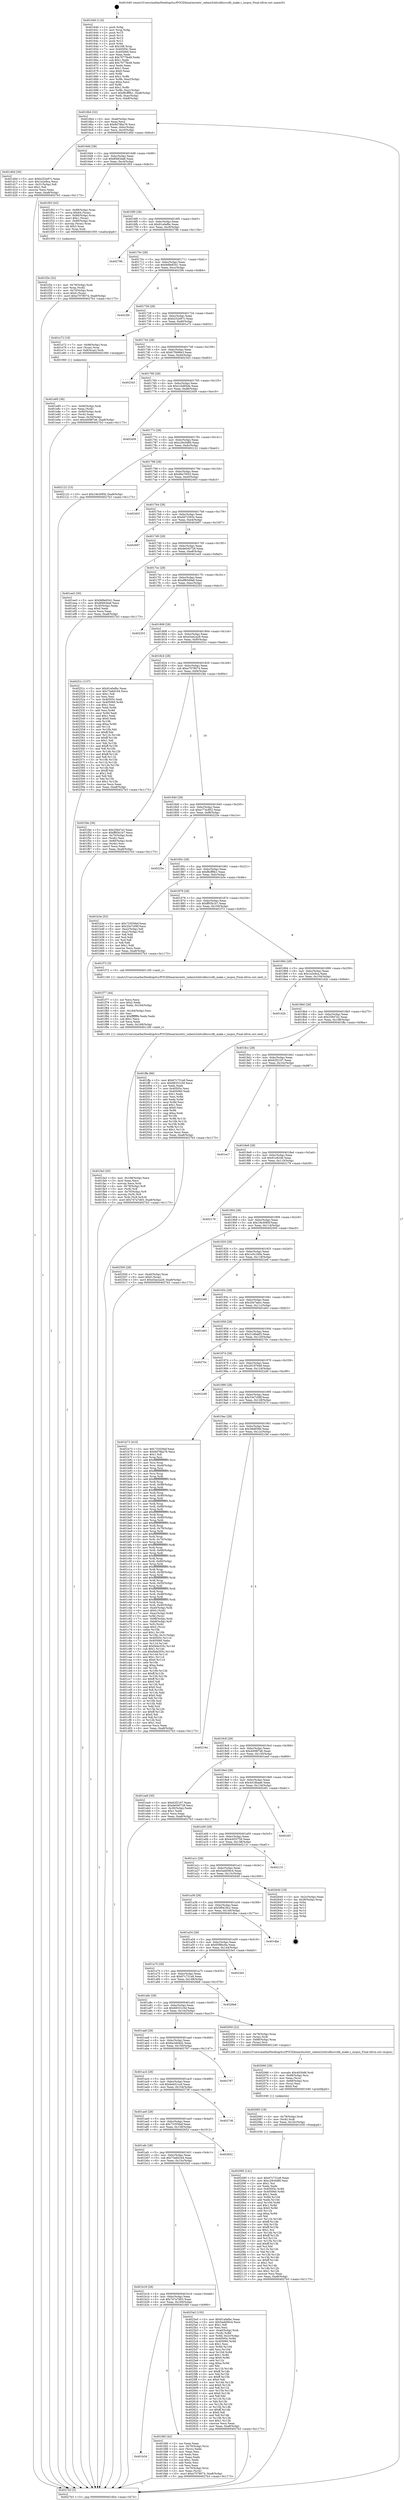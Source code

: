 digraph "0x401640" {
  label = "0x401640 (/mnt/c/Users/mathe/Desktop/tcc/POCII/binaries/extr_radare2shlrsdbsrccdb_make.c_incpos_Final-ollvm.out::main(0))"
  labelloc = "t"
  node[shape=record]

  Entry [label="",width=0.3,height=0.3,shape=circle,fillcolor=black,style=filled]
  "0x4016b4" [label="{
     0x4016b4 [32]\l
     | [instrs]\l
     &nbsp;&nbsp;0x4016b4 \<+6\>: mov -0xa8(%rbp),%eax\l
     &nbsp;&nbsp;0x4016ba \<+2\>: mov %eax,%ecx\l
     &nbsp;&nbsp;0x4016bc \<+6\>: sub $0x8d78ba76,%ecx\l
     &nbsp;&nbsp;0x4016c2 \<+6\>: mov %eax,-0xbc(%rbp)\l
     &nbsp;&nbsp;0x4016c8 \<+6\>: mov %ecx,-0xc0(%rbp)\l
     &nbsp;&nbsp;0x4016ce \<+6\>: je 0000000000401d0d \<main+0x6cd\>\l
  }"]
  "0x401d0d" [label="{
     0x401d0d [30]\l
     | [instrs]\l
     &nbsp;&nbsp;0x401d0d \<+5\>: mov $0xb252e97c,%eax\l
     &nbsp;&nbsp;0x401d12 \<+5\>: mov $0x1a2e9ca,%ecx\l
     &nbsp;&nbsp;0x401d17 \<+3\>: mov -0x31(%rbp),%dl\l
     &nbsp;&nbsp;0x401d1a \<+3\>: test $0x1,%dl\l
     &nbsp;&nbsp;0x401d1d \<+3\>: cmovne %ecx,%eax\l
     &nbsp;&nbsp;0x401d20 \<+6\>: mov %eax,-0xa8(%rbp)\l
     &nbsp;&nbsp;0x401d26 \<+5\>: jmp 00000000004027b3 \<main+0x1173\>\l
  }"]
  "0x4016d4" [label="{
     0x4016d4 [28]\l
     | [instrs]\l
     &nbsp;&nbsp;0x4016d4 \<+5\>: jmp 00000000004016d9 \<main+0x99\>\l
     &nbsp;&nbsp;0x4016d9 \<+6\>: mov -0xbc(%rbp),%eax\l
     &nbsp;&nbsp;0x4016df \<+5\>: sub $0x8f483da6,%eax\l
     &nbsp;&nbsp;0x4016e4 \<+6\>: mov %eax,-0xc4(%rbp)\l
     &nbsp;&nbsp;0x4016ea \<+6\>: je 0000000000401f03 \<main+0x8c3\>\l
  }"]
  Exit [label="",width=0.3,height=0.3,shape=circle,fillcolor=black,style=filled,peripheries=2]
  "0x401f03" [label="{
     0x401f03 [43]\l
     | [instrs]\l
     &nbsp;&nbsp;0x401f03 \<+7\>: mov -0x88(%rbp),%rax\l
     &nbsp;&nbsp;0x401f0a \<+7\>: movq $0x64,(%rax)\l
     &nbsp;&nbsp;0x401f11 \<+4\>: mov -0x80(%rbp),%rax\l
     &nbsp;&nbsp;0x401f15 \<+6\>: movl $0x1,(%rax)\l
     &nbsp;&nbsp;0x401f1b \<+4\>: mov -0x80(%rbp),%rax\l
     &nbsp;&nbsp;0x401f1f \<+3\>: movslq (%rax),%rax\l
     &nbsp;&nbsp;0x401f22 \<+4\>: shl $0x3,%rax\l
     &nbsp;&nbsp;0x401f26 \<+3\>: mov %rax,%rdi\l
     &nbsp;&nbsp;0x401f29 \<+5\>: call 0000000000401050 \<malloc@plt\>\l
     | [calls]\l
     &nbsp;&nbsp;0x401050 \{1\} (unknown)\l
  }"]
  "0x4016f0" [label="{
     0x4016f0 [28]\l
     | [instrs]\l
     &nbsp;&nbsp;0x4016f0 \<+5\>: jmp 00000000004016f5 \<main+0xb5\>\l
     &nbsp;&nbsp;0x4016f5 \<+6\>: mov -0xbc(%rbp),%eax\l
     &nbsp;&nbsp;0x4016fb \<+5\>: sub $0x91a0efbc,%eax\l
     &nbsp;&nbsp;0x401700 \<+6\>: mov %eax,-0xc8(%rbp)\l
     &nbsp;&nbsp;0x401706 \<+6\>: je 000000000040279b \<main+0x115b\>\l
  }"]
  "0x402095" [label="{
     0x402095 [141]\l
     | [instrs]\l
     &nbsp;&nbsp;0x402095 \<+5\>: mov $0x67c731a9,%eax\l
     &nbsp;&nbsp;0x40209a \<+5\>: mov $0xc29c0d80,%esi\l
     &nbsp;&nbsp;0x40209f \<+2\>: mov $0x1,%cl\l
     &nbsp;&nbsp;0x4020a1 \<+2\>: xor %edx,%edx\l
     &nbsp;&nbsp;0x4020a3 \<+8\>: mov 0x40505c,%r8d\l
     &nbsp;&nbsp;0x4020ab \<+8\>: mov 0x405060,%r9d\l
     &nbsp;&nbsp;0x4020b3 \<+3\>: sub $0x1,%edx\l
     &nbsp;&nbsp;0x4020b6 \<+3\>: mov %r8d,%r10d\l
     &nbsp;&nbsp;0x4020b9 \<+3\>: add %edx,%r10d\l
     &nbsp;&nbsp;0x4020bc \<+4\>: imul %r10d,%r8d\l
     &nbsp;&nbsp;0x4020c0 \<+4\>: and $0x1,%r8d\l
     &nbsp;&nbsp;0x4020c4 \<+4\>: cmp $0x0,%r8d\l
     &nbsp;&nbsp;0x4020c8 \<+4\>: sete %r11b\l
     &nbsp;&nbsp;0x4020cc \<+4\>: cmp $0xa,%r9d\l
     &nbsp;&nbsp;0x4020d0 \<+3\>: setl %bl\l
     &nbsp;&nbsp;0x4020d3 \<+3\>: mov %r11b,%r14b\l
     &nbsp;&nbsp;0x4020d6 \<+4\>: xor $0xff,%r14b\l
     &nbsp;&nbsp;0x4020da \<+3\>: mov %bl,%r15b\l
     &nbsp;&nbsp;0x4020dd \<+4\>: xor $0xff,%r15b\l
     &nbsp;&nbsp;0x4020e1 \<+3\>: xor $0x1,%cl\l
     &nbsp;&nbsp;0x4020e4 \<+3\>: mov %r14b,%r12b\l
     &nbsp;&nbsp;0x4020e7 \<+4\>: and $0xff,%r12b\l
     &nbsp;&nbsp;0x4020eb \<+3\>: and %cl,%r11b\l
     &nbsp;&nbsp;0x4020ee \<+3\>: mov %r15b,%r13b\l
     &nbsp;&nbsp;0x4020f1 \<+4\>: and $0xff,%r13b\l
     &nbsp;&nbsp;0x4020f5 \<+2\>: and %cl,%bl\l
     &nbsp;&nbsp;0x4020f7 \<+3\>: or %r11b,%r12b\l
     &nbsp;&nbsp;0x4020fa \<+3\>: or %bl,%r13b\l
     &nbsp;&nbsp;0x4020fd \<+3\>: xor %r13b,%r12b\l
     &nbsp;&nbsp;0x402100 \<+3\>: or %r15b,%r14b\l
     &nbsp;&nbsp;0x402103 \<+4\>: xor $0xff,%r14b\l
     &nbsp;&nbsp;0x402107 \<+3\>: or $0x1,%cl\l
     &nbsp;&nbsp;0x40210a \<+3\>: and %cl,%r14b\l
     &nbsp;&nbsp;0x40210d \<+3\>: or %r14b,%r12b\l
     &nbsp;&nbsp;0x402110 \<+4\>: test $0x1,%r12b\l
     &nbsp;&nbsp;0x402114 \<+3\>: cmovne %esi,%eax\l
     &nbsp;&nbsp;0x402117 \<+6\>: mov %eax,-0xa8(%rbp)\l
     &nbsp;&nbsp;0x40211d \<+5\>: jmp 00000000004027b3 \<main+0x1173\>\l
  }"]
  "0x40279b" [label="{
     0x40279b\l
  }", style=dashed]
  "0x40170c" [label="{
     0x40170c [28]\l
     | [instrs]\l
     &nbsp;&nbsp;0x40170c \<+5\>: jmp 0000000000401711 \<main+0xd1\>\l
     &nbsp;&nbsp;0x401711 \<+6\>: mov -0xbc(%rbp),%eax\l
     &nbsp;&nbsp;0x401717 \<+5\>: sub $0x9d9e8341,%eax\l
     &nbsp;&nbsp;0x40171c \<+6\>: mov %eax,-0xcc(%rbp)\l
     &nbsp;&nbsp;0x401722 \<+6\>: je 00000000004023f4 \<main+0xdb4\>\l
  }"]
  "0x402083" [label="{
     0x402083 [18]\l
     | [instrs]\l
     &nbsp;&nbsp;0x402083 \<+4\>: mov -0x78(%rbp),%rdi\l
     &nbsp;&nbsp;0x402087 \<+3\>: mov (%rdi),%rdi\l
     &nbsp;&nbsp;0x40208a \<+6\>: mov %eax,-0x16c(%rbp)\l
     &nbsp;&nbsp;0x402090 \<+5\>: call 0000000000401030 \<free@plt\>\l
     | [calls]\l
     &nbsp;&nbsp;0x401030 \{1\} (unknown)\l
  }"]
  "0x4023f4" [label="{
     0x4023f4\l
  }", style=dashed]
  "0x401728" [label="{
     0x401728 [28]\l
     | [instrs]\l
     &nbsp;&nbsp;0x401728 \<+5\>: jmp 000000000040172d \<main+0xed\>\l
     &nbsp;&nbsp;0x40172d \<+6\>: mov -0xbc(%rbp),%eax\l
     &nbsp;&nbsp;0x401733 \<+5\>: sub $0xb252e97c,%eax\l
     &nbsp;&nbsp;0x401738 \<+6\>: mov %eax,-0xd0(%rbp)\l
     &nbsp;&nbsp;0x40173e \<+6\>: je 0000000000401e72 \<main+0x832\>\l
  }"]
  "0x402066" [label="{
     0x402066 [29]\l
     | [instrs]\l
     &nbsp;&nbsp;0x402066 \<+10\>: movabs $0x4030d6,%rdi\l
     &nbsp;&nbsp;0x402070 \<+4\>: mov -0x68(%rbp),%rsi\l
     &nbsp;&nbsp;0x402074 \<+2\>: mov %eax,(%rsi)\l
     &nbsp;&nbsp;0x402076 \<+4\>: mov -0x68(%rbp),%rsi\l
     &nbsp;&nbsp;0x40207a \<+2\>: mov (%rsi),%esi\l
     &nbsp;&nbsp;0x40207c \<+2\>: mov $0x0,%al\l
     &nbsp;&nbsp;0x40207e \<+5\>: call 0000000000401040 \<printf@plt\>\l
     | [calls]\l
     &nbsp;&nbsp;0x401040 \{1\} (unknown)\l
  }"]
  "0x401e72" [label="{
     0x401e72 [19]\l
     | [instrs]\l
     &nbsp;&nbsp;0x401e72 \<+7\>: mov -0x98(%rbp),%rax\l
     &nbsp;&nbsp;0x401e79 \<+3\>: mov (%rax),%rax\l
     &nbsp;&nbsp;0x401e7c \<+4\>: mov 0x8(%rax),%rdi\l
     &nbsp;&nbsp;0x401e80 \<+5\>: call 0000000000401060 \<atoi@plt\>\l
     | [calls]\l
     &nbsp;&nbsp;0x401060 \{1\} (unknown)\l
  }"]
  "0x401744" [label="{
     0x401744 [28]\l
     | [instrs]\l
     &nbsp;&nbsp;0x401744 \<+5\>: jmp 0000000000401749 \<main+0x109\>\l
     &nbsp;&nbsp;0x401749 \<+6\>: mov -0xbc(%rbp),%eax\l
     &nbsp;&nbsp;0x40174f \<+5\>: sub $0xb75b96e3,%eax\l
     &nbsp;&nbsp;0x401754 \<+6\>: mov %eax,-0xd4(%rbp)\l
     &nbsp;&nbsp;0x40175a \<+6\>: je 0000000000402343 \<main+0xd03\>\l
  }"]
  "0x401b34" [label="{
     0x401b34\l
  }", style=dashed]
  "0x402343" [label="{
     0x402343\l
  }", style=dashed]
  "0x401760" [label="{
     0x401760 [28]\l
     | [instrs]\l
     &nbsp;&nbsp;0x401760 \<+5\>: jmp 0000000000401765 \<main+0x125\>\l
     &nbsp;&nbsp;0x401765 \<+6\>: mov -0xbc(%rbp),%eax\l
     &nbsp;&nbsp;0x40176b \<+5\>: sub $0xc1bd95de,%eax\l
     &nbsp;&nbsp;0x401770 \<+6\>: mov %eax,-0xd8(%rbp)\l
     &nbsp;&nbsp;0x401776 \<+6\>: je 0000000000402459 \<main+0xe19\>\l
  }"]
  "0x401fd0" [label="{
     0x401fd0 [42]\l
     | [instrs]\l
     &nbsp;&nbsp;0x401fd0 \<+2\>: xor %eax,%eax\l
     &nbsp;&nbsp;0x401fd2 \<+4\>: mov -0x70(%rbp),%rcx\l
     &nbsp;&nbsp;0x401fd6 \<+2\>: mov (%rcx),%edx\l
     &nbsp;&nbsp;0x401fd8 \<+2\>: mov %eax,%esi\l
     &nbsp;&nbsp;0x401fda \<+2\>: sub %edx,%esi\l
     &nbsp;&nbsp;0x401fdc \<+2\>: mov %eax,%edx\l
     &nbsp;&nbsp;0x401fde \<+3\>: sub $0x1,%edx\l
     &nbsp;&nbsp;0x401fe1 \<+2\>: add %edx,%esi\l
     &nbsp;&nbsp;0x401fe3 \<+2\>: sub %esi,%eax\l
     &nbsp;&nbsp;0x401fe5 \<+4\>: mov -0x70(%rbp),%rcx\l
     &nbsp;&nbsp;0x401fe9 \<+2\>: mov %eax,(%rcx)\l
     &nbsp;&nbsp;0x401feb \<+10\>: movl $0xe7078074,-0xa8(%rbp)\l
     &nbsp;&nbsp;0x401ff5 \<+5\>: jmp 00000000004027b3 \<main+0x1173\>\l
  }"]
  "0x402459" [label="{
     0x402459\l
  }", style=dashed]
  "0x40177c" [label="{
     0x40177c [28]\l
     | [instrs]\l
     &nbsp;&nbsp;0x40177c \<+5\>: jmp 0000000000401781 \<main+0x141\>\l
     &nbsp;&nbsp;0x401781 \<+6\>: mov -0xbc(%rbp),%eax\l
     &nbsp;&nbsp;0x401787 \<+5\>: sub $0xc29c0d80,%eax\l
     &nbsp;&nbsp;0x40178c \<+6\>: mov %eax,-0xdc(%rbp)\l
     &nbsp;&nbsp;0x401792 \<+6\>: je 0000000000402122 \<main+0xae2\>\l
  }"]
  "0x401b18" [label="{
     0x401b18 [28]\l
     | [instrs]\l
     &nbsp;&nbsp;0x401b18 \<+5\>: jmp 0000000000401b1d \<main+0x4dd\>\l
     &nbsp;&nbsp;0x401b1d \<+6\>: mov -0xbc(%rbp),%eax\l
     &nbsp;&nbsp;0x401b23 \<+5\>: sub $0x747a7d03,%eax\l
     &nbsp;&nbsp;0x401b28 \<+6\>: mov %eax,-0x160(%rbp)\l
     &nbsp;&nbsp;0x401b2e \<+6\>: je 0000000000401fd0 \<main+0x990\>\l
  }"]
  "0x402122" [label="{
     0x402122 [15]\l
     | [instrs]\l
     &nbsp;&nbsp;0x402122 \<+10\>: movl $0x19e3085f,-0xa8(%rbp)\l
     &nbsp;&nbsp;0x40212c \<+5\>: jmp 00000000004027b3 \<main+0x1173\>\l
  }"]
  "0x401798" [label="{
     0x401798 [28]\l
     | [instrs]\l
     &nbsp;&nbsp;0x401798 \<+5\>: jmp 000000000040179d \<main+0x15d\>\l
     &nbsp;&nbsp;0x40179d \<+6\>: mov -0xbc(%rbp),%eax\l
     &nbsp;&nbsp;0x4017a3 \<+5\>: sub $0xd6a7f453,%eax\l
     &nbsp;&nbsp;0x4017a8 \<+6\>: mov %eax,-0xe0(%rbp)\l
     &nbsp;&nbsp;0x4017ae \<+6\>: je 0000000000402403 \<main+0xdc3\>\l
  }"]
  "0x4025a5" [label="{
     0x4025a5 [155]\l
     | [instrs]\l
     &nbsp;&nbsp;0x4025a5 \<+5\>: mov $0x91a0efbc,%eax\l
     &nbsp;&nbsp;0x4025aa \<+5\>: mov $0x5add56c4,%ecx\l
     &nbsp;&nbsp;0x4025af \<+2\>: mov $0x1,%dl\l
     &nbsp;&nbsp;0x4025b1 \<+2\>: xor %esi,%esi\l
     &nbsp;&nbsp;0x4025b3 \<+7\>: mov -0xa0(%rbp),%rdi\l
     &nbsp;&nbsp;0x4025ba \<+3\>: mov (%rdi),%r8d\l
     &nbsp;&nbsp;0x4025bd \<+4\>: mov %r8d,-0x2c(%rbp)\l
     &nbsp;&nbsp;0x4025c1 \<+8\>: mov 0x40505c,%r8d\l
     &nbsp;&nbsp;0x4025c9 \<+8\>: mov 0x405060,%r9d\l
     &nbsp;&nbsp;0x4025d1 \<+3\>: sub $0x1,%esi\l
     &nbsp;&nbsp;0x4025d4 \<+3\>: mov %r8d,%r10d\l
     &nbsp;&nbsp;0x4025d7 \<+3\>: add %esi,%r10d\l
     &nbsp;&nbsp;0x4025da \<+4\>: imul %r10d,%r8d\l
     &nbsp;&nbsp;0x4025de \<+4\>: and $0x1,%r8d\l
     &nbsp;&nbsp;0x4025e2 \<+4\>: cmp $0x0,%r8d\l
     &nbsp;&nbsp;0x4025e6 \<+4\>: sete %r11b\l
     &nbsp;&nbsp;0x4025ea \<+4\>: cmp $0xa,%r9d\l
     &nbsp;&nbsp;0x4025ee \<+3\>: setl %bl\l
     &nbsp;&nbsp;0x4025f1 \<+3\>: mov %r11b,%r14b\l
     &nbsp;&nbsp;0x4025f4 \<+4\>: xor $0xff,%r14b\l
     &nbsp;&nbsp;0x4025f8 \<+3\>: mov %bl,%r15b\l
     &nbsp;&nbsp;0x4025fb \<+4\>: xor $0xff,%r15b\l
     &nbsp;&nbsp;0x4025ff \<+3\>: xor $0x0,%dl\l
     &nbsp;&nbsp;0x402602 \<+3\>: mov %r14b,%r12b\l
     &nbsp;&nbsp;0x402605 \<+4\>: and $0x0,%r12b\l
     &nbsp;&nbsp;0x402609 \<+3\>: and %dl,%r11b\l
     &nbsp;&nbsp;0x40260c \<+3\>: mov %r15b,%r13b\l
     &nbsp;&nbsp;0x40260f \<+4\>: and $0x0,%r13b\l
     &nbsp;&nbsp;0x402613 \<+2\>: and %dl,%bl\l
     &nbsp;&nbsp;0x402615 \<+3\>: or %r11b,%r12b\l
     &nbsp;&nbsp;0x402618 \<+3\>: or %bl,%r13b\l
     &nbsp;&nbsp;0x40261b \<+3\>: xor %r13b,%r12b\l
     &nbsp;&nbsp;0x40261e \<+3\>: or %r15b,%r14b\l
     &nbsp;&nbsp;0x402621 \<+4\>: xor $0xff,%r14b\l
     &nbsp;&nbsp;0x402625 \<+3\>: or $0x0,%dl\l
     &nbsp;&nbsp;0x402628 \<+3\>: and %dl,%r14b\l
     &nbsp;&nbsp;0x40262b \<+3\>: or %r14b,%r12b\l
     &nbsp;&nbsp;0x40262e \<+4\>: test $0x1,%r12b\l
     &nbsp;&nbsp;0x402632 \<+3\>: cmovne %ecx,%eax\l
     &nbsp;&nbsp;0x402635 \<+6\>: mov %eax,-0xa8(%rbp)\l
     &nbsp;&nbsp;0x40263b \<+5\>: jmp 00000000004027b3 \<main+0x1173\>\l
  }"]
  "0x402403" [label="{
     0x402403\l
  }", style=dashed]
  "0x4017b4" [label="{
     0x4017b4 [28]\l
     | [instrs]\l
     &nbsp;&nbsp;0x4017b4 \<+5\>: jmp 00000000004017b9 \<main+0x179\>\l
     &nbsp;&nbsp;0x4017b9 \<+6\>: mov -0xbc(%rbp),%eax\l
     &nbsp;&nbsp;0x4017bf \<+5\>: sub $0xdd72363c,%eax\l
     &nbsp;&nbsp;0x4017c4 \<+6\>: mov %eax,-0xe4(%rbp)\l
     &nbsp;&nbsp;0x4017ca \<+6\>: je 0000000000402697 \<main+0x1057\>\l
  }"]
  "0x401afc" [label="{
     0x401afc [28]\l
     | [instrs]\l
     &nbsp;&nbsp;0x401afc \<+5\>: jmp 0000000000401b01 \<main+0x4c1\>\l
     &nbsp;&nbsp;0x401b01 \<+6\>: mov -0xbc(%rbp),%eax\l
     &nbsp;&nbsp;0x401b07 \<+5\>: sub $0x73a6d164,%eax\l
     &nbsp;&nbsp;0x401b0c \<+6\>: mov %eax,-0x15c(%rbp)\l
     &nbsp;&nbsp;0x401b12 \<+6\>: je 00000000004025a5 \<main+0xf65\>\l
  }"]
  "0x402697" [label="{
     0x402697\l
  }", style=dashed]
  "0x4017d0" [label="{
     0x4017d0 [28]\l
     | [instrs]\l
     &nbsp;&nbsp;0x4017d0 \<+5\>: jmp 00000000004017d5 \<main+0x195\>\l
     &nbsp;&nbsp;0x4017d5 \<+6\>: mov -0xbc(%rbp),%eax\l
     &nbsp;&nbsp;0x4017db \<+5\>: sub $0xde040728,%eax\l
     &nbsp;&nbsp;0x4017e0 \<+6\>: mov %eax,-0xe8(%rbp)\l
     &nbsp;&nbsp;0x4017e6 \<+6\>: je 0000000000401ee5 \<main+0x8a5\>\l
  }"]
  "0x402652" [label="{
     0x402652\l
  }", style=dashed]
  "0x401ee5" [label="{
     0x401ee5 [30]\l
     | [instrs]\l
     &nbsp;&nbsp;0x401ee5 \<+5\>: mov $0x9d9e8341,%eax\l
     &nbsp;&nbsp;0x401eea \<+5\>: mov $0x8f483da6,%ecx\l
     &nbsp;&nbsp;0x401eef \<+3\>: mov -0x30(%rbp),%edx\l
     &nbsp;&nbsp;0x401ef2 \<+3\>: cmp $0x0,%edx\l
     &nbsp;&nbsp;0x401ef5 \<+3\>: cmove %ecx,%eax\l
     &nbsp;&nbsp;0x401ef8 \<+6\>: mov %eax,-0xa8(%rbp)\l
     &nbsp;&nbsp;0x401efe \<+5\>: jmp 00000000004027b3 \<main+0x1173\>\l
  }"]
  "0x4017ec" [label="{
     0x4017ec [28]\l
     | [instrs]\l
     &nbsp;&nbsp;0x4017ec \<+5\>: jmp 00000000004017f1 \<main+0x1b1\>\l
     &nbsp;&nbsp;0x4017f1 \<+6\>: mov -0xbc(%rbp),%eax\l
     &nbsp;&nbsp;0x4017f7 \<+5\>: sub $0xdf6049a8,%eax\l
     &nbsp;&nbsp;0x4017fc \<+6\>: mov %eax,-0xec(%rbp)\l
     &nbsp;&nbsp;0x401802 \<+6\>: je 0000000000402203 \<main+0xbc3\>\l
  }"]
  "0x401ae0" [label="{
     0x401ae0 [28]\l
     | [instrs]\l
     &nbsp;&nbsp;0x401ae0 \<+5\>: jmp 0000000000401ae5 \<main+0x4a5\>\l
     &nbsp;&nbsp;0x401ae5 \<+6\>: mov -0xbc(%rbp),%eax\l
     &nbsp;&nbsp;0x401aeb \<+5\>: sub $0x733556ef,%eax\l
     &nbsp;&nbsp;0x401af0 \<+6\>: mov %eax,-0x158(%rbp)\l
     &nbsp;&nbsp;0x401af6 \<+6\>: je 0000000000402652 \<main+0x1012\>\l
  }"]
  "0x402203" [label="{
     0x402203\l
  }", style=dashed]
  "0x401808" [label="{
     0x401808 [28]\l
     | [instrs]\l
     &nbsp;&nbsp;0x401808 \<+5\>: jmp 000000000040180d \<main+0x1cd\>\l
     &nbsp;&nbsp;0x40180d \<+6\>: mov -0xbc(%rbp),%eax\l
     &nbsp;&nbsp;0x401813 \<+5\>: sub $0xe5ae2a28,%eax\l
     &nbsp;&nbsp;0x401818 \<+6\>: mov %eax,-0xf0(%rbp)\l
     &nbsp;&nbsp;0x40181e \<+6\>: je 000000000040251c \<main+0xedc\>\l
  }"]
  "0x402736" [label="{
     0x402736\l
  }", style=dashed]
  "0x40251c" [label="{
     0x40251c [137]\l
     | [instrs]\l
     &nbsp;&nbsp;0x40251c \<+5\>: mov $0x91a0efbc,%eax\l
     &nbsp;&nbsp;0x402521 \<+5\>: mov $0x73a6d164,%ecx\l
     &nbsp;&nbsp;0x402526 \<+2\>: mov $0x1,%dl\l
     &nbsp;&nbsp;0x402528 \<+2\>: xor %esi,%esi\l
     &nbsp;&nbsp;0x40252a \<+7\>: mov 0x40505c,%edi\l
     &nbsp;&nbsp;0x402531 \<+8\>: mov 0x405060,%r8d\l
     &nbsp;&nbsp;0x402539 \<+3\>: sub $0x1,%esi\l
     &nbsp;&nbsp;0x40253c \<+3\>: mov %edi,%r9d\l
     &nbsp;&nbsp;0x40253f \<+3\>: add %esi,%r9d\l
     &nbsp;&nbsp;0x402542 \<+4\>: imul %r9d,%edi\l
     &nbsp;&nbsp;0x402546 \<+3\>: and $0x1,%edi\l
     &nbsp;&nbsp;0x402549 \<+3\>: cmp $0x0,%edi\l
     &nbsp;&nbsp;0x40254c \<+4\>: sete %r10b\l
     &nbsp;&nbsp;0x402550 \<+4\>: cmp $0xa,%r8d\l
     &nbsp;&nbsp;0x402554 \<+4\>: setl %r11b\l
     &nbsp;&nbsp;0x402558 \<+3\>: mov %r10b,%bl\l
     &nbsp;&nbsp;0x40255b \<+3\>: xor $0xff,%bl\l
     &nbsp;&nbsp;0x40255e \<+3\>: mov %r11b,%r14b\l
     &nbsp;&nbsp;0x402561 \<+4\>: xor $0xff,%r14b\l
     &nbsp;&nbsp;0x402565 \<+3\>: xor $0x1,%dl\l
     &nbsp;&nbsp;0x402568 \<+3\>: mov %bl,%r15b\l
     &nbsp;&nbsp;0x40256b \<+4\>: and $0xff,%r15b\l
     &nbsp;&nbsp;0x40256f \<+3\>: and %dl,%r10b\l
     &nbsp;&nbsp;0x402572 \<+3\>: mov %r14b,%r12b\l
     &nbsp;&nbsp;0x402575 \<+4\>: and $0xff,%r12b\l
     &nbsp;&nbsp;0x402579 \<+3\>: and %dl,%r11b\l
     &nbsp;&nbsp;0x40257c \<+3\>: or %r10b,%r15b\l
     &nbsp;&nbsp;0x40257f \<+3\>: or %r11b,%r12b\l
     &nbsp;&nbsp;0x402582 \<+3\>: xor %r12b,%r15b\l
     &nbsp;&nbsp;0x402585 \<+3\>: or %r14b,%bl\l
     &nbsp;&nbsp;0x402588 \<+3\>: xor $0xff,%bl\l
     &nbsp;&nbsp;0x40258b \<+3\>: or $0x1,%dl\l
     &nbsp;&nbsp;0x40258e \<+2\>: and %dl,%bl\l
     &nbsp;&nbsp;0x402590 \<+3\>: or %bl,%r15b\l
     &nbsp;&nbsp;0x402593 \<+4\>: test $0x1,%r15b\l
     &nbsp;&nbsp;0x402597 \<+3\>: cmovne %ecx,%eax\l
     &nbsp;&nbsp;0x40259a \<+6\>: mov %eax,-0xa8(%rbp)\l
     &nbsp;&nbsp;0x4025a0 \<+5\>: jmp 00000000004027b3 \<main+0x1173\>\l
  }"]
  "0x401824" [label="{
     0x401824 [28]\l
     | [instrs]\l
     &nbsp;&nbsp;0x401824 \<+5\>: jmp 0000000000401829 \<main+0x1e9\>\l
     &nbsp;&nbsp;0x401829 \<+6\>: mov -0xbc(%rbp),%eax\l
     &nbsp;&nbsp;0x40182f \<+5\>: sub $0xe7078074,%eax\l
     &nbsp;&nbsp;0x401834 \<+6\>: mov %eax,-0xf4(%rbp)\l
     &nbsp;&nbsp;0x40183a \<+6\>: je 0000000000401f4e \<main+0x90e\>\l
  }"]
  "0x401ac4" [label="{
     0x401ac4 [28]\l
     | [instrs]\l
     &nbsp;&nbsp;0x401ac4 \<+5\>: jmp 0000000000401ac9 \<main+0x489\>\l
     &nbsp;&nbsp;0x401ac9 \<+6\>: mov -0xbc(%rbp),%eax\l
     &nbsp;&nbsp;0x401acf \<+5\>: sub $0x6eb51ccd,%eax\l
     &nbsp;&nbsp;0x401ad4 \<+6\>: mov %eax,-0x154(%rbp)\l
     &nbsp;&nbsp;0x401ada \<+6\>: je 0000000000402736 \<main+0x10f6\>\l
  }"]
  "0x401f4e" [label="{
     0x401f4e [36]\l
     | [instrs]\l
     &nbsp;&nbsp;0x401f4e \<+5\>: mov $0x25847e2,%eax\l
     &nbsp;&nbsp;0x401f53 \<+5\>: mov $0xff93b1b7,%ecx\l
     &nbsp;&nbsp;0x401f58 \<+4\>: mov -0x70(%rbp),%rdx\l
     &nbsp;&nbsp;0x401f5c \<+2\>: mov (%rdx),%esi\l
     &nbsp;&nbsp;0x401f5e \<+4\>: mov -0x80(%rbp),%rdx\l
     &nbsp;&nbsp;0x401f62 \<+2\>: cmp (%rdx),%esi\l
     &nbsp;&nbsp;0x401f64 \<+3\>: cmovl %ecx,%eax\l
     &nbsp;&nbsp;0x401f67 \<+6\>: mov %eax,-0xa8(%rbp)\l
     &nbsp;&nbsp;0x401f6d \<+5\>: jmp 00000000004027b3 \<main+0x1173\>\l
  }"]
  "0x401840" [label="{
     0x401840 [28]\l
     | [instrs]\l
     &nbsp;&nbsp;0x401840 \<+5\>: jmp 0000000000401845 \<main+0x205\>\l
     &nbsp;&nbsp;0x401845 \<+6\>: mov -0xbc(%rbp),%eax\l
     &nbsp;&nbsp;0x40184b \<+5\>: sub $0xe774c852,%eax\l
     &nbsp;&nbsp;0x401850 \<+6\>: mov %eax,-0xf8(%rbp)\l
     &nbsp;&nbsp;0x401856 \<+6\>: je 000000000040225e \<main+0xc1e\>\l
  }"]
  "0x402787" [label="{
     0x402787\l
  }", style=dashed]
  "0x40225e" [label="{
     0x40225e\l
  }", style=dashed]
  "0x40185c" [label="{
     0x40185c [28]\l
     | [instrs]\l
     &nbsp;&nbsp;0x40185c \<+5\>: jmp 0000000000401861 \<main+0x221\>\l
     &nbsp;&nbsp;0x401861 \<+6\>: mov -0xbc(%rbp),%eax\l
     &nbsp;&nbsp;0x401867 \<+5\>: sub $0xf8cff9b1,%eax\l
     &nbsp;&nbsp;0x40186c \<+6\>: mov %eax,-0xfc(%rbp)\l
     &nbsp;&nbsp;0x401872 \<+6\>: je 0000000000401b3e \<main+0x4fe\>\l
  }"]
  "0x401aa8" [label="{
     0x401aa8 [28]\l
     | [instrs]\l
     &nbsp;&nbsp;0x401aa8 \<+5\>: jmp 0000000000401aad \<main+0x46d\>\l
     &nbsp;&nbsp;0x401aad \<+6\>: mov -0xbc(%rbp),%eax\l
     &nbsp;&nbsp;0x401ab3 \<+5\>: sub $0x6a3dd4d2,%eax\l
     &nbsp;&nbsp;0x401ab8 \<+6\>: mov %eax,-0x150(%rbp)\l
     &nbsp;&nbsp;0x401abe \<+6\>: je 0000000000402787 \<main+0x1147\>\l
  }"]
  "0x401b3e" [label="{
     0x401b3e [53]\l
     | [instrs]\l
     &nbsp;&nbsp;0x401b3e \<+5\>: mov $0x733556ef,%eax\l
     &nbsp;&nbsp;0x401b43 \<+5\>: mov $0x33e7c09f,%ecx\l
     &nbsp;&nbsp;0x401b48 \<+6\>: mov -0xa2(%rbp),%dl\l
     &nbsp;&nbsp;0x401b4e \<+7\>: mov -0xa1(%rbp),%sil\l
     &nbsp;&nbsp;0x401b55 \<+3\>: mov %dl,%dil\l
     &nbsp;&nbsp;0x401b58 \<+3\>: and %sil,%dil\l
     &nbsp;&nbsp;0x401b5b \<+3\>: xor %sil,%dl\l
     &nbsp;&nbsp;0x401b5e \<+3\>: or %dl,%dil\l
     &nbsp;&nbsp;0x401b61 \<+4\>: test $0x1,%dil\l
     &nbsp;&nbsp;0x401b65 \<+3\>: cmovne %ecx,%eax\l
     &nbsp;&nbsp;0x401b68 \<+6\>: mov %eax,-0xa8(%rbp)\l
     &nbsp;&nbsp;0x401b6e \<+5\>: jmp 00000000004027b3 \<main+0x1173\>\l
  }"]
  "0x401878" [label="{
     0x401878 [28]\l
     | [instrs]\l
     &nbsp;&nbsp;0x401878 \<+5\>: jmp 000000000040187d \<main+0x23d\>\l
     &nbsp;&nbsp;0x40187d \<+6\>: mov -0xbc(%rbp),%eax\l
     &nbsp;&nbsp;0x401883 \<+5\>: sub $0xff93b1b7,%eax\l
     &nbsp;&nbsp;0x401888 \<+6\>: mov %eax,-0x100(%rbp)\l
     &nbsp;&nbsp;0x40188e \<+6\>: je 0000000000401f72 \<main+0x932\>\l
  }"]
  "0x4027b3" [label="{
     0x4027b3 [5]\l
     | [instrs]\l
     &nbsp;&nbsp;0x4027b3 \<+5\>: jmp 00000000004016b4 \<main+0x74\>\l
  }"]
  "0x401640" [label="{
     0x401640 [116]\l
     | [instrs]\l
     &nbsp;&nbsp;0x401640 \<+1\>: push %rbp\l
     &nbsp;&nbsp;0x401641 \<+3\>: mov %rsp,%rbp\l
     &nbsp;&nbsp;0x401644 \<+2\>: push %r15\l
     &nbsp;&nbsp;0x401646 \<+2\>: push %r14\l
     &nbsp;&nbsp;0x401648 \<+2\>: push %r13\l
     &nbsp;&nbsp;0x40164a \<+2\>: push %r12\l
     &nbsp;&nbsp;0x40164c \<+1\>: push %rbx\l
     &nbsp;&nbsp;0x40164d \<+7\>: sub $0x168,%rsp\l
     &nbsp;&nbsp;0x401654 \<+7\>: mov 0x40505c,%eax\l
     &nbsp;&nbsp;0x40165b \<+7\>: mov 0x405060,%ecx\l
     &nbsp;&nbsp;0x401662 \<+2\>: mov %eax,%edx\l
     &nbsp;&nbsp;0x401664 \<+6\>: sub $0x7677fe48,%edx\l
     &nbsp;&nbsp;0x40166a \<+3\>: sub $0x1,%edx\l
     &nbsp;&nbsp;0x40166d \<+6\>: add $0x7677fe48,%edx\l
     &nbsp;&nbsp;0x401673 \<+3\>: imul %edx,%eax\l
     &nbsp;&nbsp;0x401676 \<+3\>: and $0x1,%eax\l
     &nbsp;&nbsp;0x401679 \<+3\>: cmp $0x0,%eax\l
     &nbsp;&nbsp;0x40167c \<+4\>: sete %r8b\l
     &nbsp;&nbsp;0x401680 \<+4\>: and $0x1,%r8b\l
     &nbsp;&nbsp;0x401684 \<+7\>: mov %r8b,-0xa2(%rbp)\l
     &nbsp;&nbsp;0x40168b \<+3\>: cmp $0xa,%ecx\l
     &nbsp;&nbsp;0x40168e \<+4\>: setl %r8b\l
     &nbsp;&nbsp;0x401692 \<+4\>: and $0x1,%r8b\l
     &nbsp;&nbsp;0x401696 \<+7\>: mov %r8b,-0xa1(%rbp)\l
     &nbsp;&nbsp;0x40169d \<+10\>: movl $0xf8cff9b1,-0xa8(%rbp)\l
     &nbsp;&nbsp;0x4016a7 \<+6\>: mov %edi,-0xac(%rbp)\l
     &nbsp;&nbsp;0x4016ad \<+7\>: mov %rsi,-0xb8(%rbp)\l
  }"]
  "0x402050" [label="{
     0x402050 [22]\l
     | [instrs]\l
     &nbsp;&nbsp;0x402050 \<+4\>: mov -0x78(%rbp),%rax\l
     &nbsp;&nbsp;0x402054 \<+3\>: mov (%rax),%rdi\l
     &nbsp;&nbsp;0x402057 \<+7\>: mov -0x88(%rbp),%rax\l
     &nbsp;&nbsp;0x40205e \<+3\>: mov (%rax),%rsi\l
     &nbsp;&nbsp;0x402061 \<+5\>: call 0000000000401240 \<incpos\>\l
     | [calls]\l
     &nbsp;&nbsp;0x401240 \{1\} (/mnt/c/Users/mathe/Desktop/tcc/POCII/binaries/extr_radare2shlrsdbsrccdb_make.c_incpos_Final-ollvm.out::incpos)\l
  }"]
  "0x401f72" [label="{
     0x401f72 [5]\l
     | [instrs]\l
     &nbsp;&nbsp;0x401f72 \<+5\>: call 0000000000401160 \<next_i\>\l
     | [calls]\l
     &nbsp;&nbsp;0x401160 \{1\} (/mnt/c/Users/mathe/Desktop/tcc/POCII/binaries/extr_radare2shlrsdbsrccdb_make.c_incpos_Final-ollvm.out::next_i)\l
  }"]
  "0x401894" [label="{
     0x401894 [28]\l
     | [instrs]\l
     &nbsp;&nbsp;0x401894 \<+5\>: jmp 0000000000401899 \<main+0x259\>\l
     &nbsp;&nbsp;0x401899 \<+6\>: mov -0xbc(%rbp),%eax\l
     &nbsp;&nbsp;0x40189f \<+5\>: sub $0x1a2e9ca,%eax\l
     &nbsp;&nbsp;0x4018a4 \<+6\>: mov %eax,-0x104(%rbp)\l
     &nbsp;&nbsp;0x4018aa \<+6\>: je 0000000000401d2b \<main+0x6eb\>\l
  }"]
  "0x401a8c" [label="{
     0x401a8c [28]\l
     | [instrs]\l
     &nbsp;&nbsp;0x401a8c \<+5\>: jmp 0000000000401a91 \<main+0x451\>\l
     &nbsp;&nbsp;0x401a91 \<+6\>: mov -0xbc(%rbp),%eax\l
     &nbsp;&nbsp;0x401a97 \<+5\>: sub $0x68331c5d,%eax\l
     &nbsp;&nbsp;0x401a9c \<+6\>: mov %eax,-0x14c(%rbp)\l
     &nbsp;&nbsp;0x401aa2 \<+6\>: je 0000000000402050 \<main+0xa10\>\l
  }"]
  "0x401d2b" [label="{
     0x401d2b\l
  }", style=dashed]
  "0x4018b0" [label="{
     0x4018b0 [28]\l
     | [instrs]\l
     &nbsp;&nbsp;0x4018b0 \<+5\>: jmp 00000000004018b5 \<main+0x275\>\l
     &nbsp;&nbsp;0x4018b5 \<+6\>: mov -0xbc(%rbp),%eax\l
     &nbsp;&nbsp;0x4018bb \<+5\>: sub $0x25847e2,%eax\l
     &nbsp;&nbsp;0x4018c0 \<+6\>: mov %eax,-0x108(%rbp)\l
     &nbsp;&nbsp;0x4018c6 \<+6\>: je 0000000000401ffa \<main+0x9ba\>\l
  }"]
  "0x4026b8" [label="{
     0x4026b8\l
  }", style=dashed]
  "0x401ffa" [label="{
     0x401ffa [86]\l
     | [instrs]\l
     &nbsp;&nbsp;0x401ffa \<+5\>: mov $0x67c731a9,%eax\l
     &nbsp;&nbsp;0x401fff \<+5\>: mov $0x68331c5d,%ecx\l
     &nbsp;&nbsp;0x402004 \<+2\>: xor %edx,%edx\l
     &nbsp;&nbsp;0x402006 \<+7\>: mov 0x40505c,%esi\l
     &nbsp;&nbsp;0x40200d \<+7\>: mov 0x405060,%edi\l
     &nbsp;&nbsp;0x402014 \<+3\>: sub $0x1,%edx\l
     &nbsp;&nbsp;0x402017 \<+3\>: mov %esi,%r8d\l
     &nbsp;&nbsp;0x40201a \<+3\>: add %edx,%r8d\l
     &nbsp;&nbsp;0x40201d \<+4\>: imul %r8d,%esi\l
     &nbsp;&nbsp;0x402021 \<+3\>: and $0x1,%esi\l
     &nbsp;&nbsp;0x402024 \<+3\>: cmp $0x0,%esi\l
     &nbsp;&nbsp;0x402027 \<+4\>: sete %r9b\l
     &nbsp;&nbsp;0x40202b \<+3\>: cmp $0xa,%edi\l
     &nbsp;&nbsp;0x40202e \<+4\>: setl %r10b\l
     &nbsp;&nbsp;0x402032 \<+3\>: mov %r9b,%r11b\l
     &nbsp;&nbsp;0x402035 \<+3\>: and %r10b,%r11b\l
     &nbsp;&nbsp;0x402038 \<+3\>: xor %r10b,%r9b\l
     &nbsp;&nbsp;0x40203b \<+3\>: or %r9b,%r11b\l
     &nbsp;&nbsp;0x40203e \<+4\>: test $0x1,%r11b\l
     &nbsp;&nbsp;0x402042 \<+3\>: cmovne %ecx,%eax\l
     &nbsp;&nbsp;0x402045 \<+6\>: mov %eax,-0xa8(%rbp)\l
     &nbsp;&nbsp;0x40204b \<+5\>: jmp 00000000004027b3 \<main+0x1173\>\l
  }"]
  "0x4018cc" [label="{
     0x4018cc [28]\l
     | [instrs]\l
     &nbsp;&nbsp;0x4018cc \<+5\>: jmp 00000000004018d1 \<main+0x291\>\l
     &nbsp;&nbsp;0x4018d1 \<+6\>: mov -0xbc(%rbp),%eax\l
     &nbsp;&nbsp;0x4018d7 \<+5\>: sub $0x62f2167,%eax\l
     &nbsp;&nbsp;0x4018dc \<+6\>: mov %eax,-0x10c(%rbp)\l
     &nbsp;&nbsp;0x4018e2 \<+6\>: je 0000000000401ec7 \<main+0x887\>\l
  }"]
  "0x401a70" [label="{
     0x401a70 [28]\l
     | [instrs]\l
     &nbsp;&nbsp;0x401a70 \<+5\>: jmp 0000000000401a75 \<main+0x435\>\l
     &nbsp;&nbsp;0x401a75 \<+6\>: mov -0xbc(%rbp),%eax\l
     &nbsp;&nbsp;0x401a7b \<+5\>: sub $0x67c731a9,%eax\l
     &nbsp;&nbsp;0x401a80 \<+6\>: mov %eax,-0x148(%rbp)\l
     &nbsp;&nbsp;0x401a86 \<+6\>: je 00000000004026b8 \<main+0x1078\>\l
  }"]
  "0x401ec7" [label="{
     0x401ec7\l
  }", style=dashed]
  "0x4018e8" [label="{
     0x4018e8 [28]\l
     | [instrs]\l
     &nbsp;&nbsp;0x4018e8 \<+5\>: jmp 00000000004018ed \<main+0x2ad\>\l
     &nbsp;&nbsp;0x4018ed \<+6\>: mov -0xbc(%rbp),%eax\l
     &nbsp;&nbsp;0x4018f3 \<+5\>: sub $0x91e8246,%eax\l
     &nbsp;&nbsp;0x4018f8 \<+6\>: mov %eax,-0x110(%rbp)\l
     &nbsp;&nbsp;0x4018fe \<+6\>: je 0000000000402179 \<main+0xb39\>\l
  }"]
  "0x4023e5" [label="{
     0x4023e5\l
  }", style=dashed]
  "0x402179" [label="{
     0x402179\l
  }", style=dashed]
  "0x401904" [label="{
     0x401904 [28]\l
     | [instrs]\l
     &nbsp;&nbsp;0x401904 \<+5\>: jmp 0000000000401909 \<main+0x2c9\>\l
     &nbsp;&nbsp;0x401909 \<+6\>: mov -0xbc(%rbp),%eax\l
     &nbsp;&nbsp;0x40190f \<+5\>: sub $0x19e3085f,%eax\l
     &nbsp;&nbsp;0x401914 \<+6\>: mov %eax,-0x114(%rbp)\l
     &nbsp;&nbsp;0x40191a \<+6\>: je 0000000000402500 \<main+0xec0\>\l
  }"]
  "0x401a54" [label="{
     0x401a54 [28]\l
     | [instrs]\l
     &nbsp;&nbsp;0x401a54 \<+5\>: jmp 0000000000401a59 \<main+0x419\>\l
     &nbsp;&nbsp;0x401a59 \<+6\>: mov -0xbc(%rbp),%eax\l
     &nbsp;&nbsp;0x401a5f \<+5\>: sub $0x65f8bc6a,%eax\l
     &nbsp;&nbsp;0x401a64 \<+6\>: mov %eax,-0x144(%rbp)\l
     &nbsp;&nbsp;0x401a6a \<+6\>: je 00000000004023e5 \<main+0xda5\>\l
  }"]
  "0x402500" [label="{
     0x402500 [28]\l
     | [instrs]\l
     &nbsp;&nbsp;0x402500 \<+7\>: mov -0xa0(%rbp),%rax\l
     &nbsp;&nbsp;0x402507 \<+6\>: movl $0x0,(%rax)\l
     &nbsp;&nbsp;0x40250d \<+10\>: movl $0xe5ae2a28,-0xa8(%rbp)\l
     &nbsp;&nbsp;0x402517 \<+5\>: jmp 00000000004027b3 \<main+0x1173\>\l
  }"]
  "0x401920" [label="{
     0x401920 [28]\l
     | [instrs]\l
     &nbsp;&nbsp;0x401920 \<+5\>: jmp 0000000000401925 \<main+0x2e5\>\l
     &nbsp;&nbsp;0x401925 \<+6\>: mov -0xbc(%rbp),%eax\l
     &nbsp;&nbsp;0x40192b \<+5\>: sub $0x1e5c160e,%eax\l
     &nbsp;&nbsp;0x401930 \<+6\>: mov %eax,-0x118(%rbp)\l
     &nbsp;&nbsp;0x401936 \<+6\>: je 00000000004022e8 \<main+0xca8\>\l
  }"]
  "0x401dbe" [label="{
     0x401dbe\l
  }", style=dashed]
  "0x4022e8" [label="{
     0x4022e8\l
  }", style=dashed]
  "0x40193c" [label="{
     0x40193c [28]\l
     | [instrs]\l
     &nbsp;&nbsp;0x40193c \<+5\>: jmp 0000000000401941 \<main+0x301\>\l
     &nbsp;&nbsp;0x401941 \<+6\>: mov -0xbc(%rbp),%eax\l
     &nbsp;&nbsp;0x401947 \<+5\>: sub $0x20e7adcc,%eax\l
     &nbsp;&nbsp;0x40194c \<+6\>: mov %eax,-0x11c(%rbp)\l
     &nbsp;&nbsp;0x401952 \<+6\>: je 0000000000401e63 \<main+0x823\>\l
  }"]
  "0x401a38" [label="{
     0x401a38 [28]\l
     | [instrs]\l
     &nbsp;&nbsp;0x401a38 \<+5\>: jmp 0000000000401a3d \<main+0x3fd\>\l
     &nbsp;&nbsp;0x401a3d \<+6\>: mov -0xbc(%rbp),%eax\l
     &nbsp;&nbsp;0x401a43 \<+5\>: sub $0x5f9418c2,%eax\l
     &nbsp;&nbsp;0x401a48 \<+6\>: mov %eax,-0x140(%rbp)\l
     &nbsp;&nbsp;0x401a4e \<+6\>: je 0000000000401dbe \<main+0x77e\>\l
  }"]
  "0x401e63" [label="{
     0x401e63\l
  }", style=dashed]
  "0x401958" [label="{
     0x401958 [28]\l
     | [instrs]\l
     &nbsp;&nbsp;0x401958 \<+5\>: jmp 000000000040195d \<main+0x31d\>\l
     &nbsp;&nbsp;0x40195d \<+6\>: mov -0xbc(%rbp),%eax\l
     &nbsp;&nbsp;0x401963 \<+5\>: sub $0x21d6abf3,%eax\l
     &nbsp;&nbsp;0x401968 \<+6\>: mov %eax,-0x120(%rbp)\l
     &nbsp;&nbsp;0x40196e \<+6\>: je 000000000040270c \<main+0x10cc\>\l
  }"]
  "0x402640" [label="{
     0x402640 [18]\l
     | [instrs]\l
     &nbsp;&nbsp;0x402640 \<+3\>: mov -0x2c(%rbp),%eax\l
     &nbsp;&nbsp;0x402643 \<+4\>: lea -0x28(%rbp),%rsp\l
     &nbsp;&nbsp;0x402647 \<+1\>: pop %rbx\l
     &nbsp;&nbsp;0x402648 \<+2\>: pop %r12\l
     &nbsp;&nbsp;0x40264a \<+2\>: pop %r13\l
     &nbsp;&nbsp;0x40264c \<+2\>: pop %r14\l
     &nbsp;&nbsp;0x40264e \<+2\>: pop %r15\l
     &nbsp;&nbsp;0x402650 \<+1\>: pop %rbp\l
     &nbsp;&nbsp;0x402651 \<+1\>: ret\l
  }"]
  "0x40270c" [label="{
     0x40270c\l
  }", style=dashed]
  "0x401974" [label="{
     0x401974 [28]\l
     | [instrs]\l
     &nbsp;&nbsp;0x401974 \<+5\>: jmp 0000000000401979 \<main+0x339\>\l
     &nbsp;&nbsp;0x401979 \<+6\>: mov -0xbc(%rbp),%eax\l
     &nbsp;&nbsp;0x40197f \<+5\>: sub $0x26197649,%eax\l
     &nbsp;&nbsp;0x401984 \<+6\>: mov %eax,-0x124(%rbp)\l
     &nbsp;&nbsp;0x40198a \<+6\>: je 00000000004022d9 \<main+0xc99\>\l
  }"]
  "0x401a1c" [label="{
     0x401a1c [28]\l
     | [instrs]\l
     &nbsp;&nbsp;0x401a1c \<+5\>: jmp 0000000000401a21 \<main+0x3e1\>\l
     &nbsp;&nbsp;0x401a21 \<+6\>: mov -0xbc(%rbp),%eax\l
     &nbsp;&nbsp;0x401a27 \<+5\>: sub $0x5add56c4,%eax\l
     &nbsp;&nbsp;0x401a2c \<+6\>: mov %eax,-0x13c(%rbp)\l
     &nbsp;&nbsp;0x401a32 \<+6\>: je 0000000000402640 \<main+0x1000\>\l
  }"]
  "0x4022d9" [label="{
     0x4022d9\l
  }", style=dashed]
  "0x401990" [label="{
     0x401990 [28]\l
     | [instrs]\l
     &nbsp;&nbsp;0x401990 \<+5\>: jmp 0000000000401995 \<main+0x355\>\l
     &nbsp;&nbsp;0x401995 \<+6\>: mov -0xbc(%rbp),%eax\l
     &nbsp;&nbsp;0x40199b \<+5\>: sub $0x33e7c09f,%eax\l
     &nbsp;&nbsp;0x4019a0 \<+6\>: mov %eax,-0x128(%rbp)\l
     &nbsp;&nbsp;0x4019a6 \<+6\>: je 0000000000401b73 \<main+0x533\>\l
  }"]
  "0x402131" [label="{
     0x402131\l
  }", style=dashed]
  "0x401b73" [label="{
     0x401b73 [410]\l
     | [instrs]\l
     &nbsp;&nbsp;0x401b73 \<+5\>: mov $0x733556ef,%eax\l
     &nbsp;&nbsp;0x401b78 \<+5\>: mov $0x8d78ba76,%ecx\l
     &nbsp;&nbsp;0x401b7d \<+2\>: mov $0x1,%dl\l
     &nbsp;&nbsp;0x401b7f \<+3\>: mov %rsp,%rsi\l
     &nbsp;&nbsp;0x401b82 \<+4\>: add $0xfffffffffffffff0,%rsi\l
     &nbsp;&nbsp;0x401b86 \<+3\>: mov %rsi,%rsp\l
     &nbsp;&nbsp;0x401b89 \<+7\>: mov %rsi,-0xa0(%rbp)\l
     &nbsp;&nbsp;0x401b90 \<+3\>: mov %rsp,%rsi\l
     &nbsp;&nbsp;0x401b93 \<+4\>: add $0xfffffffffffffff0,%rsi\l
     &nbsp;&nbsp;0x401b97 \<+3\>: mov %rsi,%rsp\l
     &nbsp;&nbsp;0x401b9a \<+3\>: mov %rsp,%rdi\l
     &nbsp;&nbsp;0x401b9d \<+4\>: add $0xfffffffffffffff0,%rdi\l
     &nbsp;&nbsp;0x401ba1 \<+3\>: mov %rdi,%rsp\l
     &nbsp;&nbsp;0x401ba4 \<+7\>: mov %rdi,-0x98(%rbp)\l
     &nbsp;&nbsp;0x401bab \<+3\>: mov %rsp,%rdi\l
     &nbsp;&nbsp;0x401bae \<+4\>: add $0xfffffffffffffff0,%rdi\l
     &nbsp;&nbsp;0x401bb2 \<+3\>: mov %rdi,%rsp\l
     &nbsp;&nbsp;0x401bb5 \<+7\>: mov %rdi,-0x90(%rbp)\l
     &nbsp;&nbsp;0x401bbc \<+3\>: mov %rsp,%rdi\l
     &nbsp;&nbsp;0x401bbf \<+4\>: add $0xfffffffffffffff0,%rdi\l
     &nbsp;&nbsp;0x401bc3 \<+3\>: mov %rdi,%rsp\l
     &nbsp;&nbsp;0x401bc6 \<+7\>: mov %rdi,-0x88(%rbp)\l
     &nbsp;&nbsp;0x401bcd \<+3\>: mov %rsp,%rdi\l
     &nbsp;&nbsp;0x401bd0 \<+4\>: add $0xfffffffffffffff0,%rdi\l
     &nbsp;&nbsp;0x401bd4 \<+3\>: mov %rdi,%rsp\l
     &nbsp;&nbsp;0x401bd7 \<+4\>: mov %rdi,-0x80(%rbp)\l
     &nbsp;&nbsp;0x401bdb \<+3\>: mov %rsp,%rdi\l
     &nbsp;&nbsp;0x401bde \<+4\>: add $0xfffffffffffffff0,%rdi\l
     &nbsp;&nbsp;0x401be2 \<+3\>: mov %rdi,%rsp\l
     &nbsp;&nbsp;0x401be5 \<+4\>: mov %rdi,-0x78(%rbp)\l
     &nbsp;&nbsp;0x401be9 \<+3\>: mov %rsp,%rdi\l
     &nbsp;&nbsp;0x401bec \<+4\>: add $0xfffffffffffffff0,%rdi\l
     &nbsp;&nbsp;0x401bf0 \<+3\>: mov %rdi,%rsp\l
     &nbsp;&nbsp;0x401bf3 \<+4\>: mov %rdi,-0x70(%rbp)\l
     &nbsp;&nbsp;0x401bf7 \<+3\>: mov %rsp,%rdi\l
     &nbsp;&nbsp;0x401bfa \<+4\>: add $0xfffffffffffffff0,%rdi\l
     &nbsp;&nbsp;0x401bfe \<+3\>: mov %rdi,%rsp\l
     &nbsp;&nbsp;0x401c01 \<+4\>: mov %rdi,-0x68(%rbp)\l
     &nbsp;&nbsp;0x401c05 \<+3\>: mov %rsp,%rdi\l
     &nbsp;&nbsp;0x401c08 \<+4\>: add $0xfffffffffffffff0,%rdi\l
     &nbsp;&nbsp;0x401c0c \<+3\>: mov %rdi,%rsp\l
     &nbsp;&nbsp;0x401c0f \<+4\>: mov %rdi,-0x60(%rbp)\l
     &nbsp;&nbsp;0x401c13 \<+3\>: mov %rsp,%rdi\l
     &nbsp;&nbsp;0x401c16 \<+4\>: add $0xfffffffffffffff0,%rdi\l
     &nbsp;&nbsp;0x401c1a \<+3\>: mov %rdi,%rsp\l
     &nbsp;&nbsp;0x401c1d \<+4\>: mov %rdi,-0x58(%rbp)\l
     &nbsp;&nbsp;0x401c21 \<+3\>: mov %rsp,%rdi\l
     &nbsp;&nbsp;0x401c24 \<+4\>: add $0xfffffffffffffff0,%rdi\l
     &nbsp;&nbsp;0x401c28 \<+3\>: mov %rdi,%rsp\l
     &nbsp;&nbsp;0x401c2b \<+4\>: mov %rdi,-0x50(%rbp)\l
     &nbsp;&nbsp;0x401c2f \<+3\>: mov %rsp,%rdi\l
     &nbsp;&nbsp;0x401c32 \<+4\>: add $0xfffffffffffffff0,%rdi\l
     &nbsp;&nbsp;0x401c36 \<+3\>: mov %rdi,%rsp\l
     &nbsp;&nbsp;0x401c39 \<+4\>: mov %rdi,-0x48(%rbp)\l
     &nbsp;&nbsp;0x401c3d \<+3\>: mov %rsp,%rdi\l
     &nbsp;&nbsp;0x401c40 \<+4\>: add $0xfffffffffffffff0,%rdi\l
     &nbsp;&nbsp;0x401c44 \<+3\>: mov %rdi,%rsp\l
     &nbsp;&nbsp;0x401c47 \<+4\>: mov %rdi,-0x40(%rbp)\l
     &nbsp;&nbsp;0x401c4b \<+7\>: mov -0xa0(%rbp),%rdi\l
     &nbsp;&nbsp;0x401c52 \<+6\>: movl $0x0,(%rdi)\l
     &nbsp;&nbsp;0x401c58 \<+7\>: mov -0xac(%rbp),%r8d\l
     &nbsp;&nbsp;0x401c5f \<+3\>: mov %r8d,(%rsi)\l
     &nbsp;&nbsp;0x401c62 \<+7\>: mov -0x98(%rbp),%rdi\l
     &nbsp;&nbsp;0x401c69 \<+7\>: mov -0xb8(%rbp),%r9\l
     &nbsp;&nbsp;0x401c70 \<+3\>: mov %r9,(%rdi)\l
     &nbsp;&nbsp;0x401c73 \<+3\>: cmpl $0x2,(%rsi)\l
     &nbsp;&nbsp;0x401c76 \<+4\>: setne %r10b\l
     &nbsp;&nbsp;0x401c7a \<+4\>: and $0x1,%r10b\l
     &nbsp;&nbsp;0x401c7e \<+4\>: mov %r10b,-0x31(%rbp)\l
     &nbsp;&nbsp;0x401c82 \<+8\>: mov 0x40505c,%r11d\l
     &nbsp;&nbsp;0x401c8a \<+7\>: mov 0x405060,%ebx\l
     &nbsp;&nbsp;0x401c91 \<+3\>: mov %r11d,%r14d\l
     &nbsp;&nbsp;0x401c94 \<+7\>: add $0xf4da355c,%r14d\l
     &nbsp;&nbsp;0x401c9b \<+4\>: sub $0x1,%r14d\l
     &nbsp;&nbsp;0x401c9f \<+7\>: sub $0xf4da355c,%r14d\l
     &nbsp;&nbsp;0x401ca6 \<+4\>: imul %r14d,%r11d\l
     &nbsp;&nbsp;0x401caa \<+4\>: and $0x1,%r11d\l
     &nbsp;&nbsp;0x401cae \<+4\>: cmp $0x0,%r11d\l
     &nbsp;&nbsp;0x401cb2 \<+4\>: sete %r10b\l
     &nbsp;&nbsp;0x401cb6 \<+3\>: cmp $0xa,%ebx\l
     &nbsp;&nbsp;0x401cb9 \<+4\>: setl %r15b\l
     &nbsp;&nbsp;0x401cbd \<+3\>: mov %r10b,%r12b\l
     &nbsp;&nbsp;0x401cc0 \<+4\>: xor $0xff,%r12b\l
     &nbsp;&nbsp;0x401cc4 \<+3\>: mov %r15b,%r13b\l
     &nbsp;&nbsp;0x401cc7 \<+4\>: xor $0xff,%r13b\l
     &nbsp;&nbsp;0x401ccb \<+3\>: xor $0x0,%dl\l
     &nbsp;&nbsp;0x401cce \<+3\>: mov %r12b,%sil\l
     &nbsp;&nbsp;0x401cd1 \<+4\>: and $0x0,%sil\l
     &nbsp;&nbsp;0x401cd5 \<+3\>: and %dl,%r10b\l
     &nbsp;&nbsp;0x401cd8 \<+3\>: mov %r13b,%dil\l
     &nbsp;&nbsp;0x401cdb \<+4\>: and $0x0,%dil\l
     &nbsp;&nbsp;0x401cdf \<+3\>: and %dl,%r15b\l
     &nbsp;&nbsp;0x401ce2 \<+3\>: or %r10b,%sil\l
     &nbsp;&nbsp;0x401ce5 \<+3\>: or %r15b,%dil\l
     &nbsp;&nbsp;0x401ce8 \<+3\>: xor %dil,%sil\l
     &nbsp;&nbsp;0x401ceb \<+3\>: or %r13b,%r12b\l
     &nbsp;&nbsp;0x401cee \<+4\>: xor $0xff,%r12b\l
     &nbsp;&nbsp;0x401cf2 \<+3\>: or $0x0,%dl\l
     &nbsp;&nbsp;0x401cf5 \<+3\>: and %dl,%r12b\l
     &nbsp;&nbsp;0x401cf8 \<+3\>: or %r12b,%sil\l
     &nbsp;&nbsp;0x401cfb \<+4\>: test $0x1,%sil\l
     &nbsp;&nbsp;0x401cff \<+3\>: cmovne %ecx,%eax\l
     &nbsp;&nbsp;0x401d02 \<+6\>: mov %eax,-0xa8(%rbp)\l
     &nbsp;&nbsp;0x401d08 \<+5\>: jmp 00000000004027b3 \<main+0x1173\>\l
  }"]
  "0x4019ac" [label="{
     0x4019ac [28]\l
     | [instrs]\l
     &nbsp;&nbsp;0x4019ac \<+5\>: jmp 00000000004019b1 \<main+0x371\>\l
     &nbsp;&nbsp;0x4019b1 \<+6\>: mov -0xbc(%rbp),%eax\l
     &nbsp;&nbsp;0x4019b7 \<+5\>: sub $0x3fe6f39d,%eax\l
     &nbsp;&nbsp;0x4019bc \<+6\>: mov %eax,-0x12c(%rbp)\l
     &nbsp;&nbsp;0x4019c2 \<+6\>: je 000000000040219d \<main+0xb5d\>\l
  }"]
  "0x401a00" [label="{
     0x401a00 [28]\l
     | [instrs]\l
     &nbsp;&nbsp;0x401a00 \<+5\>: jmp 0000000000401a05 \<main+0x3c5\>\l
     &nbsp;&nbsp;0x401a05 \<+6\>: mov -0xbc(%rbp),%eax\l
     &nbsp;&nbsp;0x401a0b \<+5\>: sub $0x4c655759,%eax\l
     &nbsp;&nbsp;0x401a10 \<+6\>: mov %eax,-0x138(%rbp)\l
     &nbsp;&nbsp;0x401a16 \<+6\>: je 0000000000402131 \<main+0xaf1\>\l
  }"]
  "0x401e85" [label="{
     0x401e85 [36]\l
     | [instrs]\l
     &nbsp;&nbsp;0x401e85 \<+7\>: mov -0x90(%rbp),%rdi\l
     &nbsp;&nbsp;0x401e8c \<+2\>: mov %eax,(%rdi)\l
     &nbsp;&nbsp;0x401e8e \<+7\>: mov -0x90(%rbp),%rdi\l
     &nbsp;&nbsp;0x401e95 \<+2\>: mov (%rdi),%eax\l
     &nbsp;&nbsp;0x401e97 \<+3\>: mov %eax,-0x30(%rbp)\l
     &nbsp;&nbsp;0x401e9a \<+10\>: movl $0x4008f7e6,-0xa8(%rbp)\l
     &nbsp;&nbsp;0x401ea4 \<+5\>: jmp 00000000004027b3 \<main+0x1173\>\l
  }"]
  "0x4024f1" [label="{
     0x4024f1\l
  }", style=dashed]
  "0x40219d" [label="{
     0x40219d\l
  }", style=dashed]
  "0x4019c8" [label="{
     0x4019c8 [28]\l
     | [instrs]\l
     &nbsp;&nbsp;0x4019c8 \<+5\>: jmp 00000000004019cd \<main+0x38d\>\l
     &nbsp;&nbsp;0x4019cd \<+6\>: mov -0xbc(%rbp),%eax\l
     &nbsp;&nbsp;0x4019d3 \<+5\>: sub $0x4008f7e6,%eax\l
     &nbsp;&nbsp;0x4019d8 \<+6\>: mov %eax,-0x130(%rbp)\l
     &nbsp;&nbsp;0x4019de \<+6\>: je 0000000000401ea9 \<main+0x869\>\l
  }"]
  "0x401fa3" [label="{
     0x401fa3 [45]\l
     | [instrs]\l
     &nbsp;&nbsp;0x401fa3 \<+6\>: mov -0x168(%rbp),%ecx\l
     &nbsp;&nbsp;0x401fa9 \<+3\>: imul %eax,%ecx\l
     &nbsp;&nbsp;0x401fac \<+3\>: movslq %ecx,%rdi\l
     &nbsp;&nbsp;0x401faf \<+4\>: mov -0x78(%rbp),%r8\l
     &nbsp;&nbsp;0x401fb3 \<+3\>: mov (%r8),%r8\l
     &nbsp;&nbsp;0x401fb6 \<+4\>: mov -0x70(%rbp),%r9\l
     &nbsp;&nbsp;0x401fba \<+3\>: movslq (%r9),%r9\l
     &nbsp;&nbsp;0x401fbd \<+4\>: mov %rdi,(%r8,%r9,8)\l
     &nbsp;&nbsp;0x401fc1 \<+10\>: movl $0x747a7d03,-0xa8(%rbp)\l
     &nbsp;&nbsp;0x401fcb \<+5\>: jmp 00000000004027b3 \<main+0x1173\>\l
  }"]
  "0x401ea9" [label="{
     0x401ea9 [30]\l
     | [instrs]\l
     &nbsp;&nbsp;0x401ea9 \<+5\>: mov $0x62f2167,%eax\l
     &nbsp;&nbsp;0x401eae \<+5\>: mov $0xde040728,%ecx\l
     &nbsp;&nbsp;0x401eb3 \<+3\>: mov -0x30(%rbp),%edx\l
     &nbsp;&nbsp;0x401eb6 \<+3\>: cmp $0x1,%edx\l
     &nbsp;&nbsp;0x401eb9 \<+3\>: cmovl %ecx,%eax\l
     &nbsp;&nbsp;0x401ebc \<+6\>: mov %eax,-0xa8(%rbp)\l
     &nbsp;&nbsp;0x401ec2 \<+5\>: jmp 00000000004027b3 \<main+0x1173\>\l
  }"]
  "0x4019e4" [label="{
     0x4019e4 [28]\l
     | [instrs]\l
     &nbsp;&nbsp;0x4019e4 \<+5\>: jmp 00000000004019e9 \<main+0x3a9\>\l
     &nbsp;&nbsp;0x4019e9 \<+6\>: mov -0xbc(%rbp),%eax\l
     &nbsp;&nbsp;0x4019ef \<+5\>: sub $0x4418baa6,%eax\l
     &nbsp;&nbsp;0x4019f4 \<+6\>: mov %eax,-0x134(%rbp)\l
     &nbsp;&nbsp;0x4019fa \<+6\>: je 00000000004024f1 \<main+0xeb1\>\l
  }"]
  "0x401f2e" [label="{
     0x401f2e [32]\l
     | [instrs]\l
     &nbsp;&nbsp;0x401f2e \<+4\>: mov -0x78(%rbp),%rdi\l
     &nbsp;&nbsp;0x401f32 \<+3\>: mov %rax,(%rdi)\l
     &nbsp;&nbsp;0x401f35 \<+4\>: mov -0x70(%rbp),%rax\l
     &nbsp;&nbsp;0x401f39 \<+6\>: movl $0x0,(%rax)\l
     &nbsp;&nbsp;0x401f3f \<+10\>: movl $0xe7078074,-0xa8(%rbp)\l
     &nbsp;&nbsp;0x401f49 \<+5\>: jmp 00000000004027b3 \<main+0x1173\>\l
  }"]
  "0x401f77" [label="{
     0x401f77 [44]\l
     | [instrs]\l
     &nbsp;&nbsp;0x401f77 \<+2\>: xor %ecx,%ecx\l
     &nbsp;&nbsp;0x401f79 \<+5\>: mov $0x2,%edx\l
     &nbsp;&nbsp;0x401f7e \<+6\>: mov %edx,-0x164(%rbp)\l
     &nbsp;&nbsp;0x401f84 \<+1\>: cltd\l
     &nbsp;&nbsp;0x401f85 \<+6\>: mov -0x164(%rbp),%esi\l
     &nbsp;&nbsp;0x401f8b \<+2\>: idiv %esi\l
     &nbsp;&nbsp;0x401f8d \<+6\>: imul $0xfffffffe,%edx,%edx\l
     &nbsp;&nbsp;0x401f93 \<+3\>: sub $0x1,%ecx\l
     &nbsp;&nbsp;0x401f96 \<+2\>: sub %ecx,%edx\l
     &nbsp;&nbsp;0x401f98 \<+6\>: mov %edx,-0x168(%rbp)\l
     &nbsp;&nbsp;0x401f9e \<+5\>: call 0000000000401160 \<next_i\>\l
     | [calls]\l
     &nbsp;&nbsp;0x401160 \{1\} (/mnt/c/Users/mathe/Desktop/tcc/POCII/binaries/extr_radare2shlrsdbsrccdb_make.c_incpos_Final-ollvm.out::next_i)\l
  }"]
  Entry -> "0x401640" [label=" 1"]
  "0x4016b4" -> "0x401d0d" [label=" 1"]
  "0x4016b4" -> "0x4016d4" [label=" 17"]
  "0x402640" -> Exit [label=" 1"]
  "0x4016d4" -> "0x401f03" [label=" 1"]
  "0x4016d4" -> "0x4016f0" [label=" 16"]
  "0x4025a5" -> "0x4027b3" [label=" 1"]
  "0x4016f0" -> "0x40279b" [label=" 0"]
  "0x4016f0" -> "0x40170c" [label=" 16"]
  "0x40251c" -> "0x4027b3" [label=" 1"]
  "0x40170c" -> "0x4023f4" [label=" 0"]
  "0x40170c" -> "0x401728" [label=" 16"]
  "0x402500" -> "0x4027b3" [label=" 1"]
  "0x401728" -> "0x401e72" [label=" 1"]
  "0x401728" -> "0x401744" [label=" 15"]
  "0x402122" -> "0x4027b3" [label=" 1"]
  "0x401744" -> "0x402343" [label=" 0"]
  "0x401744" -> "0x401760" [label=" 15"]
  "0x402095" -> "0x4027b3" [label=" 1"]
  "0x401760" -> "0x402459" [label=" 0"]
  "0x401760" -> "0x40177c" [label=" 15"]
  "0x402083" -> "0x402095" [label=" 1"]
  "0x40177c" -> "0x402122" [label=" 1"]
  "0x40177c" -> "0x401798" [label=" 14"]
  "0x402050" -> "0x402066" [label=" 1"]
  "0x401798" -> "0x402403" [label=" 0"]
  "0x401798" -> "0x4017b4" [label=" 14"]
  "0x401ffa" -> "0x4027b3" [label=" 1"]
  "0x4017b4" -> "0x402697" [label=" 0"]
  "0x4017b4" -> "0x4017d0" [label=" 14"]
  "0x401b18" -> "0x401b34" [label=" 0"]
  "0x4017d0" -> "0x401ee5" [label=" 1"]
  "0x4017d0" -> "0x4017ec" [label=" 13"]
  "0x401b18" -> "0x401fd0" [label=" 1"]
  "0x4017ec" -> "0x402203" [label=" 0"]
  "0x4017ec" -> "0x401808" [label=" 13"]
  "0x401afc" -> "0x401b18" [label=" 1"]
  "0x401808" -> "0x40251c" [label=" 1"]
  "0x401808" -> "0x401824" [label=" 12"]
  "0x401afc" -> "0x4025a5" [label=" 1"]
  "0x401824" -> "0x401f4e" [label=" 2"]
  "0x401824" -> "0x401840" [label=" 10"]
  "0x401ae0" -> "0x401afc" [label=" 2"]
  "0x401840" -> "0x40225e" [label=" 0"]
  "0x401840" -> "0x40185c" [label=" 10"]
  "0x401ae0" -> "0x402652" [label=" 0"]
  "0x40185c" -> "0x401b3e" [label=" 1"]
  "0x40185c" -> "0x401878" [label=" 9"]
  "0x401b3e" -> "0x4027b3" [label=" 1"]
  "0x401640" -> "0x4016b4" [label=" 1"]
  "0x4027b3" -> "0x4016b4" [label=" 17"]
  "0x401ac4" -> "0x401ae0" [label=" 2"]
  "0x401878" -> "0x401f72" [label=" 1"]
  "0x401878" -> "0x401894" [label=" 8"]
  "0x401ac4" -> "0x402736" [label=" 0"]
  "0x401894" -> "0x401d2b" [label=" 0"]
  "0x401894" -> "0x4018b0" [label=" 8"]
  "0x401aa8" -> "0x401ac4" [label=" 2"]
  "0x4018b0" -> "0x401ffa" [label=" 1"]
  "0x4018b0" -> "0x4018cc" [label=" 7"]
  "0x401aa8" -> "0x402787" [label=" 0"]
  "0x4018cc" -> "0x401ec7" [label=" 0"]
  "0x4018cc" -> "0x4018e8" [label=" 7"]
  "0x401a8c" -> "0x401aa8" [label=" 2"]
  "0x4018e8" -> "0x402179" [label=" 0"]
  "0x4018e8" -> "0x401904" [label=" 7"]
  "0x401a8c" -> "0x402050" [label=" 1"]
  "0x401904" -> "0x402500" [label=" 1"]
  "0x401904" -> "0x401920" [label=" 6"]
  "0x401a70" -> "0x401a8c" [label=" 3"]
  "0x401920" -> "0x4022e8" [label=" 0"]
  "0x401920" -> "0x40193c" [label=" 6"]
  "0x401a70" -> "0x4026b8" [label=" 0"]
  "0x40193c" -> "0x401e63" [label=" 0"]
  "0x40193c" -> "0x401958" [label=" 6"]
  "0x401a54" -> "0x401a70" [label=" 3"]
  "0x401958" -> "0x40270c" [label=" 0"]
  "0x401958" -> "0x401974" [label=" 6"]
  "0x401a54" -> "0x4023e5" [label=" 0"]
  "0x401974" -> "0x4022d9" [label=" 0"]
  "0x401974" -> "0x401990" [label=" 6"]
  "0x401a38" -> "0x401a54" [label=" 3"]
  "0x401990" -> "0x401b73" [label=" 1"]
  "0x401990" -> "0x4019ac" [label=" 5"]
  "0x401a38" -> "0x401dbe" [label=" 0"]
  "0x401b73" -> "0x4027b3" [label=" 1"]
  "0x401d0d" -> "0x4027b3" [label=" 1"]
  "0x401e72" -> "0x401e85" [label=" 1"]
  "0x401e85" -> "0x4027b3" [label=" 1"]
  "0x401a1c" -> "0x401a38" [label=" 3"]
  "0x4019ac" -> "0x40219d" [label=" 0"]
  "0x4019ac" -> "0x4019c8" [label=" 5"]
  "0x401a1c" -> "0x402640" [label=" 1"]
  "0x4019c8" -> "0x401ea9" [label=" 1"]
  "0x4019c8" -> "0x4019e4" [label=" 4"]
  "0x401ea9" -> "0x4027b3" [label=" 1"]
  "0x401ee5" -> "0x4027b3" [label=" 1"]
  "0x401f03" -> "0x401f2e" [label=" 1"]
  "0x401f2e" -> "0x4027b3" [label=" 1"]
  "0x401f4e" -> "0x4027b3" [label=" 2"]
  "0x401f72" -> "0x401f77" [label=" 1"]
  "0x401f77" -> "0x401fa3" [label=" 1"]
  "0x401fa3" -> "0x4027b3" [label=" 1"]
  "0x401fd0" -> "0x4027b3" [label=" 1"]
  "0x4019e4" -> "0x4024f1" [label=" 0"]
  "0x4019e4" -> "0x401a00" [label=" 4"]
  "0x402066" -> "0x402083" [label=" 1"]
  "0x401a00" -> "0x402131" [label=" 0"]
  "0x401a00" -> "0x401a1c" [label=" 4"]
}
